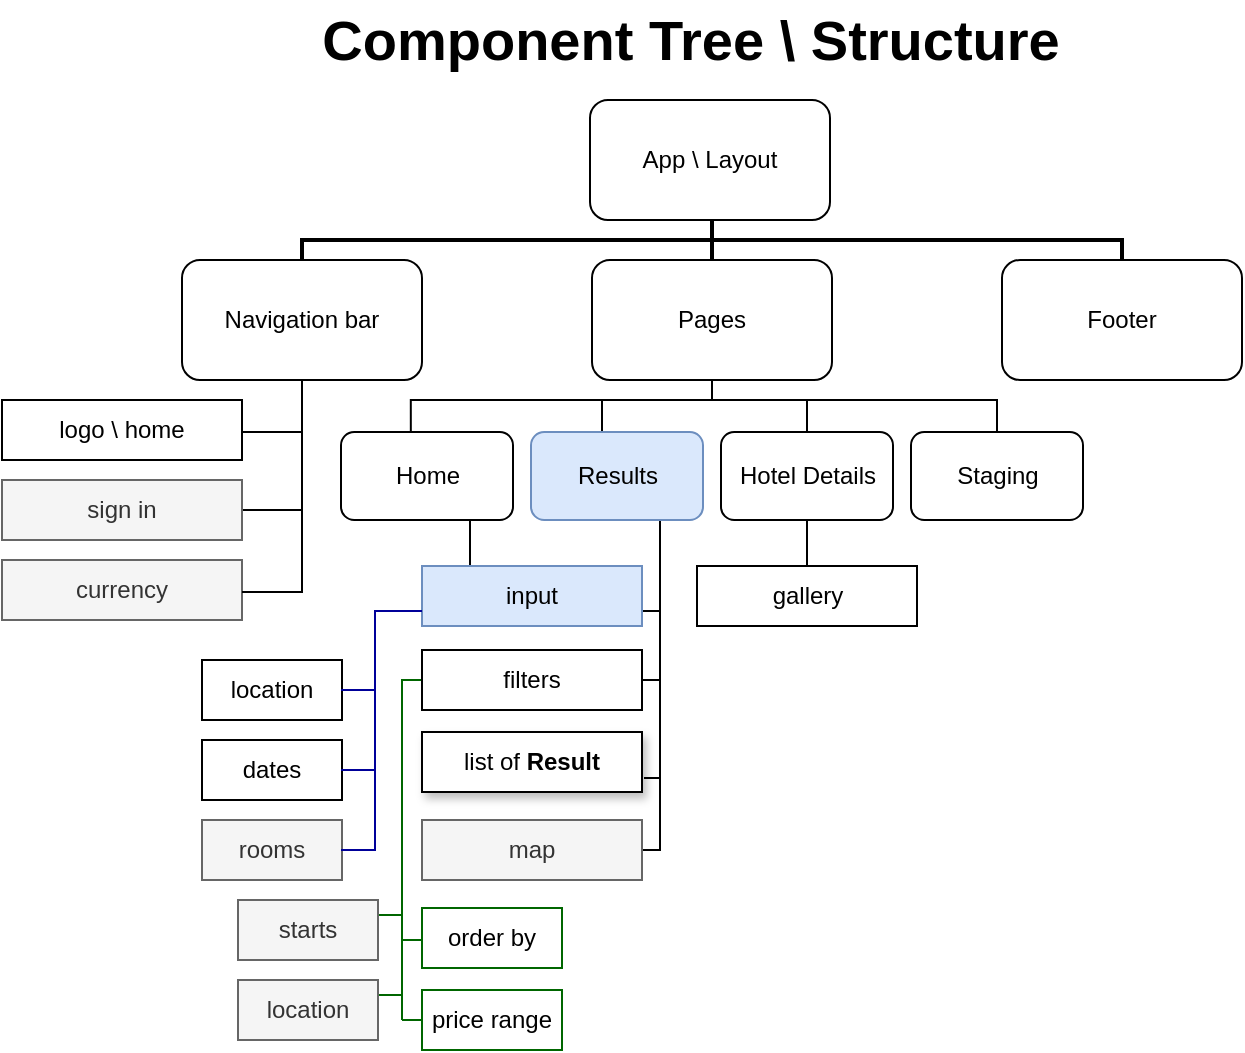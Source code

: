 <mxfile version="13.8.8" type="device"><diagram id="Rv7z4a2MEU3e2MvUShez" name="Page-1"><mxGraphModel dx="976" dy="588" grid="1" gridSize="10" guides="1" tooltips="1" connect="1" arrows="1" fold="1" page="1" pageScale="1" pageWidth="827" pageHeight="1169" math="0" shadow="0"><root><mxCell id="0"/><mxCell id="1" parent="0"/><mxCell id="SX61qB5C-9xPxF4bmIQk-1" value="App \ Layout" style="rounded=1;whiteSpace=wrap;html=1;" vertex="1" parent="1"><mxGeometry x="364" y="80" width="120" height="60" as="geometry"/></mxCell><mxCell id="SX61qB5C-9xPxF4bmIQk-13" style="edgeStyle=orthogonalEdgeStyle;rounded=0;orthogonalLoop=1;jettySize=auto;html=1;exitX=0.5;exitY=1;exitDx=0;exitDy=0;entryX=0;entryY=1;entryDx=0;entryDy=0;entryPerimeter=0;endArrow=none;endFill=0;" edge="1" parent="1" source="SX61qB5C-9xPxF4bmIQk-2" target="SX61qB5C-9xPxF4bmIQk-10"><mxGeometry relative="1" as="geometry"/></mxCell><mxCell id="SX61qB5C-9xPxF4bmIQk-2" value="Navigation bar" style="rounded=1;whiteSpace=wrap;html=1;" vertex="1" parent="1"><mxGeometry x="160" y="160" width="120" height="60" as="geometry"/></mxCell><mxCell id="SX61qB5C-9xPxF4bmIQk-3" value="logo \ home" style="rounded=0;whiteSpace=wrap;html=1;" vertex="1" parent="1"><mxGeometry x="70" y="230" width="120" height="30" as="geometry"/></mxCell><mxCell id="SX61qB5C-9xPxF4bmIQk-12" style="edgeStyle=orthogonalEdgeStyle;rounded=0;orthogonalLoop=1;jettySize=auto;html=1;exitX=1;exitY=0.5;exitDx=0;exitDy=0;entryX=0;entryY=0.5;entryDx=0;entryDy=0;entryPerimeter=0;endArrow=none;endFill=0;" edge="1" parent="1" source="SX61qB5C-9xPxF4bmIQk-4" target="SX61qB5C-9xPxF4bmIQk-10"><mxGeometry relative="1" as="geometry"/></mxCell><mxCell id="SX61qB5C-9xPxF4bmIQk-4" value="sign in" style="rounded=0;whiteSpace=wrap;html=1;fillColor=#f5f5f5;strokeColor=#666666;fontColor=#333333;" vertex="1" parent="1"><mxGeometry x="70" y="270" width="120" height="30" as="geometry"/></mxCell><mxCell id="SX61qB5C-9xPxF4bmIQk-5" value="currency" style="rounded=0;whiteSpace=wrap;html=1;fillColor=#f5f5f5;strokeColor=#666666;fontColor=#333333;" vertex="1" parent="1"><mxGeometry x="70" y="310" width="120" height="30" as="geometry"/></mxCell><mxCell id="SX61qB5C-9xPxF4bmIQk-8" value="" style="strokeWidth=2;html=1;shape=mxgraph.flowchart.annotation_2;align=left;labelPosition=right;pointerEvents=1;direction=south;" vertex="1" parent="1"><mxGeometry x="220" y="140" width="410" height="20" as="geometry"/></mxCell><mxCell id="SX61qB5C-9xPxF4bmIQk-10" value="" style="strokeWidth=1;html=1;shape=mxgraph.flowchart.annotation_1;align=left;pointerEvents=1;direction=west;" vertex="1" parent="1"><mxGeometry x="190" y="246" width="30" height="80" as="geometry"/></mxCell><mxCell id="SX61qB5C-9xPxF4bmIQk-15" value="Footer" style="rounded=1;whiteSpace=wrap;html=1;strokeWidth=1;" vertex="1" parent="1"><mxGeometry x="570" y="160" width="120" height="60" as="geometry"/></mxCell><mxCell id="SX61qB5C-9xPxF4bmIQk-16" style="edgeStyle=orthogonalEdgeStyle;rounded=0;orthogonalLoop=1;jettySize=auto;html=1;exitX=1;exitY=0.5;exitDx=0;exitDy=0;exitPerimeter=0;entryX=0;entryY=0.5;entryDx=0;entryDy=0;entryPerimeter=0;endArrow=none;endFill=0;strokeWidth=2;" edge="1" parent="1" source="SX61qB5C-9xPxF4bmIQk-8" target="SX61qB5C-9xPxF4bmIQk-8"><mxGeometry relative="1" as="geometry"/></mxCell><mxCell id="SX61qB5C-9xPxF4bmIQk-69" style="edgeStyle=orthogonalEdgeStyle;rounded=0;jumpSize=0;orthogonalLoop=1;jettySize=auto;html=1;exitX=0.5;exitY=1;exitDx=0;exitDy=0;entryX=0.406;entryY=0.077;entryDx=0;entryDy=0;entryPerimeter=0;startSize=0;endArrow=none;endFill=0;endSize=0;strokeColor=#000000;strokeWidth=1;fontSize=12;fontColor=#000000;" edge="1" parent="1" source="SX61qB5C-9xPxF4bmIQk-17" target="SX61qB5C-9xPxF4bmIQk-21"><mxGeometry relative="1" as="geometry"><Array as="points"><mxPoint x="425" y="230"/><mxPoint x="274" y="230"/></Array></mxGeometry></mxCell><mxCell id="SX61qB5C-9xPxF4bmIQk-70" style="edgeStyle=orthogonalEdgeStyle;rounded=0;jumpSize=0;orthogonalLoop=1;jettySize=auto;html=1;exitX=0.5;exitY=1;exitDx=0;exitDy=0;startSize=0;endArrow=none;endFill=0;endSize=0;strokeColor=#000000;strokeWidth=1;fontSize=12;fontColor=#000000;entryX=0.5;entryY=0;entryDx=0;entryDy=0;" edge="1" parent="1" source="SX61qB5C-9xPxF4bmIQk-17" target="SX61qB5C-9xPxF4bmIQk-22"><mxGeometry relative="1" as="geometry"><mxPoint x="370" y="240" as="targetPoint"/><Array as="points"><mxPoint x="425" y="230"/><mxPoint x="370" y="230"/><mxPoint x="370" y="246"/></Array></mxGeometry></mxCell><mxCell id="SX61qB5C-9xPxF4bmIQk-71" style="edgeStyle=orthogonalEdgeStyle;rounded=0;jumpSize=0;orthogonalLoop=1;jettySize=auto;html=1;exitX=0.5;exitY=1;exitDx=0;exitDy=0;startSize=0;endArrow=none;endFill=0;endSize=0;strokeColor=#000000;strokeWidth=1;fontSize=12;fontColor=#000000;entryX=0.5;entryY=0;entryDx=0;entryDy=0;" edge="1" parent="1" source="SX61qB5C-9xPxF4bmIQk-17" target="SX61qB5C-9xPxF4bmIQk-24"><mxGeometry relative="1" as="geometry"><mxPoint x="480" y="240" as="targetPoint"/><Array as="points"><mxPoint x="425" y="230"/><mxPoint x="473" y="230"/></Array></mxGeometry></mxCell><mxCell id="SX61qB5C-9xPxF4bmIQk-72" style="edgeStyle=orthogonalEdgeStyle;rounded=0;jumpSize=0;orthogonalLoop=1;jettySize=auto;html=1;exitX=0.5;exitY=1;exitDx=0;exitDy=0;startSize=0;endArrow=none;endFill=0;endSize=0;strokeColor=#000000;strokeWidth=1;fontSize=12;fontColor=#000000;entryX=0.5;entryY=0;entryDx=0;entryDy=0;" edge="1" parent="1" source="SX61qB5C-9xPxF4bmIQk-17" target="SX61qB5C-9xPxF4bmIQk-23"><mxGeometry relative="1" as="geometry"><mxPoint x="570" y="240" as="targetPoint"/><Array as="points"><mxPoint x="425" y="230"/><mxPoint x="568" y="230"/></Array></mxGeometry></mxCell><mxCell id="SX61qB5C-9xPxF4bmIQk-17" value="Pages" style="rounded=1;whiteSpace=wrap;html=1;strokeWidth=1;" vertex="1" parent="1"><mxGeometry x="365" y="160" width="120" height="60" as="geometry"/></mxCell><mxCell id="SX61qB5C-9xPxF4bmIQk-19" value="Component Tree \ Structure" style="text;html=1;align=center;verticalAlign=middle;resizable=0;points=[];autosize=1;fontStyle=1;fontSize=28;" vertex="1" parent="1"><mxGeometry x="224" y="30" width="380" height="40" as="geometry"/></mxCell><mxCell id="SX61qB5C-9xPxF4bmIQk-21" value="&lt;font style=&quot;font-size: 12px;&quot;&gt;Home&lt;/font&gt;" style="rounded=1;whiteSpace=wrap;html=1;strokeWidth=1;fontSize=12;align=center;verticalAlign=middle;textDirection=ltr;spacing=0;" vertex="1" parent="1"><mxGeometry x="239.5" y="246" width="86" height="44" as="geometry"/></mxCell><mxCell id="SX61qB5C-9xPxF4bmIQk-45" style="edgeStyle=orthogonalEdgeStyle;rounded=0;jumpSize=0;orthogonalLoop=1;jettySize=auto;html=1;exitX=0.75;exitY=1;exitDx=0;exitDy=0;entryX=1;entryY=0.75;entryDx=0;entryDy=0;startSize=0;endArrow=none;endFill=0;endSize=0;strokeWidth=1;fontSize=12;fontColor=#000000;" edge="1" parent="1" source="SX61qB5C-9xPxF4bmIQk-22" target="SX61qB5C-9xPxF4bmIQk-26"><mxGeometry relative="1" as="geometry"><Array as="points"><mxPoint x="399" y="336"/></Array></mxGeometry></mxCell><mxCell id="SX61qB5C-9xPxF4bmIQk-63" style="edgeStyle=orthogonalEdgeStyle;rounded=0;jumpSize=0;orthogonalLoop=1;jettySize=auto;html=1;exitX=0.75;exitY=1;exitDx=0;exitDy=0;entryX=1;entryY=0.5;entryDx=0;entryDy=0;startSize=0;endArrow=none;endFill=0;endSize=0;strokeWidth=1;fontSize=12;fontColor=#000000;" edge="1" parent="1" source="SX61qB5C-9xPxF4bmIQk-22" target="SX61qB5C-9xPxF4bmIQk-42"><mxGeometry relative="1" as="geometry"><Array as="points"><mxPoint x="399" y="370"/></Array></mxGeometry></mxCell><mxCell id="SX61qB5C-9xPxF4bmIQk-64" style="edgeStyle=orthogonalEdgeStyle;rounded=0;jumpSize=0;orthogonalLoop=1;jettySize=auto;html=1;exitX=0.75;exitY=1;exitDx=0;exitDy=0;entryX=1;entryY=0.75;entryDx=0;entryDy=0;startSize=0;endArrow=none;endFill=0;endSize=0;strokeWidth=1;fontSize=12;fontColor=#000000;" edge="1" parent="1" source="SX61qB5C-9xPxF4bmIQk-22" target="SX61qB5C-9xPxF4bmIQk-47"><mxGeometry relative="1" as="geometry"><Array as="points"><mxPoint x="399" y="419"/></Array></mxGeometry></mxCell><mxCell id="SX61qB5C-9xPxF4bmIQk-65" style="edgeStyle=orthogonalEdgeStyle;rounded=0;jumpSize=0;orthogonalLoop=1;jettySize=auto;html=1;exitX=0.75;exitY=1;exitDx=0;exitDy=0;entryX=1;entryY=0.5;entryDx=0;entryDy=0;startSize=0;endArrow=none;endFill=0;endSize=0;strokeWidth=1;fontSize=12;fontColor=#000000;" edge="1" parent="1" source="SX61qB5C-9xPxF4bmIQk-22" target="SX61qB5C-9xPxF4bmIQk-60"><mxGeometry relative="1" as="geometry"><Array as="points"><mxPoint x="399" y="455"/></Array></mxGeometry></mxCell><mxCell id="SX61qB5C-9xPxF4bmIQk-22" value="&lt;font style=&quot;font-size: 12px&quot;&gt;Results&lt;/font&gt;" style="rounded=1;whiteSpace=wrap;html=1;strokeWidth=1;fontSize=12;align=center;verticalAlign=middle;textDirection=ltr;spacing=0;fillColor=#dae8fc;strokeColor=#6c8ebf;" vertex="1" parent="1"><mxGeometry x="334.5" y="246" width="86" height="44" as="geometry"/></mxCell><mxCell id="SX61qB5C-9xPxF4bmIQk-23" value="Staging" style="rounded=1;whiteSpace=wrap;html=1;strokeWidth=1;fontSize=12;align=center;verticalAlign=middle;textDirection=ltr;spacing=0;" vertex="1" parent="1"><mxGeometry x="524.5" y="246" width="86" height="44" as="geometry"/></mxCell><mxCell id="SX61qB5C-9xPxF4bmIQk-68" style="edgeStyle=orthogonalEdgeStyle;rounded=0;jumpSize=0;orthogonalLoop=1;jettySize=auto;html=1;exitX=0.5;exitY=1;exitDx=0;exitDy=0;entryX=0.5;entryY=0;entryDx=0;entryDy=0;startSize=0;endArrow=none;endFill=0;endSize=0;strokeWidth=1;fontSize=12;fontColor=#000000;" edge="1" parent="1" source="SX61qB5C-9xPxF4bmIQk-24" target="SX61qB5C-9xPxF4bmIQk-66"><mxGeometry relative="1" as="geometry"/></mxCell><mxCell id="SX61qB5C-9xPxF4bmIQk-24" value="Hotel Details" style="rounded=1;whiteSpace=wrap;html=1;strokeWidth=1;fontSize=12;align=center;verticalAlign=middle;textDirection=ltr;spacing=0;" vertex="1" parent="1"><mxGeometry x="429.5" y="246" width="86" height="44" as="geometry"/></mxCell><mxCell id="SX61qB5C-9xPxF4bmIQk-25" style="edgeStyle=orthogonalEdgeStyle;rounded=0;orthogonalLoop=1;jettySize=auto;html=1;exitX=0.5;exitY=1;exitDx=0;exitDy=0;endArrow=none;endFill=0;strokeWidth=2;fontSize=12;fontColor=#000000;" edge="1" parent="1" source="SX61qB5C-9xPxF4bmIQk-23" target="SX61qB5C-9xPxF4bmIQk-23"><mxGeometry relative="1" as="geometry"/></mxCell><mxCell id="SX61qB5C-9xPxF4bmIQk-44" style="edgeStyle=orthogonalEdgeStyle;rounded=0;jumpSize=0;orthogonalLoop=1;jettySize=auto;html=1;exitX=0.25;exitY=0;exitDx=0;exitDy=0;entryX=0.75;entryY=1;entryDx=0;entryDy=0;startSize=0;endArrow=none;endFill=0;endSize=0;strokeWidth=1;fontSize=12;fontColor=#000000;" edge="1" parent="1" source="SX61qB5C-9xPxF4bmIQk-26" target="SX61qB5C-9xPxF4bmIQk-21"><mxGeometry relative="1" as="geometry"/></mxCell><mxCell id="SX61qB5C-9xPxF4bmIQk-26" value="input" style="rounded=0;whiteSpace=wrap;html=1;strokeWidth=1;fontSize=12;align=center;fillColor=#dae8fc;strokeColor=#6c8ebf;" vertex="1" parent="1"><mxGeometry x="280" y="313" width="110" height="30" as="geometry"/></mxCell><mxCell id="SX61qB5C-9xPxF4bmIQk-27" value="location" style="rounded=0;whiteSpace=wrap;html=1;strokeWidth=1;fontSize=12;fontColor=#000000;align=center;" vertex="1" parent="1"><mxGeometry x="170" y="360" width="70" height="30" as="geometry"/></mxCell><mxCell id="SX61qB5C-9xPxF4bmIQk-28" value="dates" style="rounded=0;whiteSpace=wrap;html=1;strokeWidth=1;fontSize=12;fontColor=#000000;align=center;" vertex="1" parent="1"><mxGeometry x="170" y="400" width="70" height="30" as="geometry"/></mxCell><mxCell id="SX61qB5C-9xPxF4bmIQk-30" value="rooms" style="rounded=0;whiteSpace=wrap;html=1;strokeWidth=1;fontSize=12;align=center;fillColor=#f5f5f5;strokeColor=#666666;fontColor=#333333;" vertex="1" parent="1"><mxGeometry x="170" y="440" width="70" height="30" as="geometry"/></mxCell><mxCell id="SX61qB5C-9xPxF4bmIQk-41" style="edgeStyle=orthogonalEdgeStyle;rounded=0;jumpSize=0;orthogonalLoop=1;jettySize=auto;html=1;exitX=0;exitY=1;exitDx=0;exitDy=0;exitPerimeter=0;startSize=0;endArrow=none;endFill=0;endSize=0;strokeWidth=1;fontSize=12;fontColor=#000000;entryX=0;entryY=0.75;entryDx=0;entryDy=0;strokeColor=#000099;" edge="1" parent="1" source="SX61qB5C-9xPxF4bmIQk-32" target="SX61qB5C-9xPxF4bmIQk-26"><mxGeometry relative="1" as="geometry"><mxPoint x="257" y="330" as="targetPoint"/></mxGeometry></mxCell><mxCell id="SX61qB5C-9xPxF4bmIQk-32" value="" style="strokeWidth=1;html=1;shape=mxgraph.flowchart.annotation_1;align=left;pointerEvents=1;direction=west;strokeColor=#000099;" vertex="1" parent="1"><mxGeometry x="239.5" y="375" width="17" height="80" as="geometry"/></mxCell><mxCell id="SX61qB5C-9xPxF4bmIQk-36" style="edgeStyle=orthogonalEdgeStyle;rounded=0;orthogonalLoop=1;jettySize=auto;html=1;exitX=1;exitY=0.5;exitDx=0;exitDy=0;exitPerimeter=0;entryX=0;entryY=0.5;entryDx=0;entryDy=0;entryPerimeter=0;endArrow=none;endFill=0;strokeWidth=1;fontSize=12;fontColor=#000000;strokeColor=#000099;" edge="1" parent="1" source="SX61qB5C-9xPxF4bmIQk-32" target="SX61qB5C-9xPxF4bmIQk-32"><mxGeometry relative="1" as="geometry"/></mxCell><mxCell id="SX61qB5C-9xPxF4bmIQk-50" style="edgeStyle=orthogonalEdgeStyle;rounded=0;jumpSize=0;orthogonalLoop=1;jettySize=auto;html=1;exitX=0;exitY=0.5;exitDx=0;exitDy=0;startSize=0;endArrow=none;endFill=0;endSize=0;strokeWidth=1;fontSize=12;fontColor=#000000;fillColor=#60a917;strokeColor=#006600;" edge="1" parent="1" source="SX61qB5C-9xPxF4bmIQk-42"><mxGeometry relative="1" as="geometry"><mxPoint x="270" y="540" as="targetPoint"/><Array as="points"><mxPoint x="270" y="370"/></Array></mxGeometry></mxCell><mxCell id="SX61qB5C-9xPxF4bmIQk-42" value="filters" style="rounded=0;whiteSpace=wrap;html=1;strokeWidth=1;fontSize=12;fontColor=#000000;align=center;" vertex="1" parent="1"><mxGeometry x="280" y="355" width="110" height="30" as="geometry"/></mxCell><mxCell id="SX61qB5C-9xPxF4bmIQk-47" value="list of &lt;b&gt;Result&lt;/b&gt;" style="rounded=0;whiteSpace=wrap;html=1;strokeWidth=1;fontSize=12;fontColor=#000000;align=center;perimeterSpacing=1;shadow=1;sketch=0;glass=0;" vertex="1" parent="1"><mxGeometry x="280" y="396" width="110" height="30" as="geometry"/></mxCell><mxCell id="SX61qB5C-9xPxF4bmIQk-58" style="edgeStyle=orthogonalEdgeStyle;rounded=0;jumpSize=0;orthogonalLoop=1;jettySize=auto;html=1;exitX=0;exitY=0.5;exitDx=0;exitDy=0;startSize=0;endArrow=none;endFill=0;endSize=0;strokeWidth=1;fontSize=12;fontColor=#000000;strokeColor=#006600;" edge="1" parent="1"><mxGeometry relative="1" as="geometry"><mxPoint x="270" y="500" as="targetPoint"/><mxPoint x="280" y="500" as="sourcePoint"/></mxGeometry></mxCell><mxCell id="SX61qB5C-9xPxF4bmIQk-51" value="order by" style="rounded=0;whiteSpace=wrap;html=1;strokeWidth=1;fontSize=12;fontColor=#000000;align=center;strokeColor=#006600;" vertex="1" parent="1"><mxGeometry x="280" y="484" width="70" height="30" as="geometry"/></mxCell><mxCell id="SX61qB5C-9xPxF4bmIQk-56" style="edgeStyle=orthogonalEdgeStyle;rounded=0;jumpSize=0;orthogonalLoop=1;jettySize=auto;html=1;exitX=0;exitY=0.5;exitDx=0;exitDy=0;startSize=0;endArrow=none;endFill=0;endSize=0;strokeWidth=1;fontSize=12;fontColor=#000000;strokeColor=#006600;" edge="1" parent="1" source="SX61qB5C-9xPxF4bmIQk-52"><mxGeometry relative="1" as="geometry"><mxPoint x="270" y="540" as="targetPoint"/></mxGeometry></mxCell><mxCell id="SX61qB5C-9xPxF4bmIQk-52" value="price range" style="rounded=0;whiteSpace=wrap;html=1;strokeWidth=1;fontSize=12;fontColor=#000000;align=center;strokeColor=#006600;" vertex="1" parent="1"><mxGeometry x="280" y="525" width="70" height="30" as="geometry"/></mxCell><mxCell id="SX61qB5C-9xPxF4bmIQk-59" style="edgeStyle=orthogonalEdgeStyle;rounded=0;jumpSize=0;orthogonalLoop=1;jettySize=auto;html=1;exitX=1;exitY=0.25;exitDx=0;exitDy=0;startSize=0;endArrow=none;endFill=0;endSize=0;strokeWidth=1;fontSize=12;fontColor=#000000;strokeColor=#006600;" edge="1" parent="1" source="SX61qB5C-9xPxF4bmIQk-54"><mxGeometry relative="1" as="geometry"><mxPoint x="270" y="488" as="targetPoint"/></mxGeometry></mxCell><mxCell id="SX61qB5C-9xPxF4bmIQk-54" value="starts" style="rounded=0;whiteSpace=wrap;html=1;strokeWidth=1;fontSize=12;align=center;fillColor=#f5f5f5;strokeColor=#666666;fontColor=#333333;" vertex="1" parent="1"><mxGeometry x="188" y="480" width="70" height="30" as="geometry"/></mxCell><mxCell id="SX61qB5C-9xPxF4bmIQk-57" style="edgeStyle=orthogonalEdgeStyle;rounded=0;jumpSize=0;orthogonalLoop=1;jettySize=auto;html=1;exitX=1;exitY=0.25;exitDx=0;exitDy=0;startSize=0;endArrow=none;endFill=0;endSize=0;strokeWidth=1;fontSize=12;fontColor=#000000;strokeColor=#006600;" edge="1" parent="1" source="SX61qB5C-9xPxF4bmIQk-55"><mxGeometry relative="1" as="geometry"><mxPoint x="270" y="528" as="targetPoint"/></mxGeometry></mxCell><mxCell id="SX61qB5C-9xPxF4bmIQk-55" value="location" style="rounded=0;whiteSpace=wrap;html=1;strokeWidth=1;fontSize=12;align=center;fillColor=#f5f5f5;strokeColor=#666666;fontColor=#333333;" vertex="1" parent="1"><mxGeometry x="188" y="520" width="70" height="30" as="geometry"/></mxCell><mxCell id="SX61qB5C-9xPxF4bmIQk-60" value="map" style="rounded=0;whiteSpace=wrap;html=1;strokeWidth=1;fontSize=12;align=center;fillColor=#f5f5f5;strokeColor=#666666;fontColor=#333333;" vertex="1" parent="1"><mxGeometry x="280" y="440" width="110" height="30" as="geometry"/></mxCell><mxCell id="SX61qB5C-9xPxF4bmIQk-66" value="gallery" style="rounded=0;whiteSpace=wrap;html=1;strokeWidth=1;fontSize=12;fontColor=#000000;align=center;" vertex="1" parent="1"><mxGeometry x="417.5" y="313" width="110" height="30" as="geometry"/></mxCell></root></mxGraphModel></diagram></mxfile>